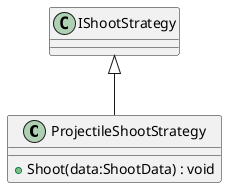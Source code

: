 @startuml
class ProjectileShootStrategy {
    + Shoot(data:ShootData) : void
}
IShootStrategy <|-- ProjectileShootStrategy
@enduml
